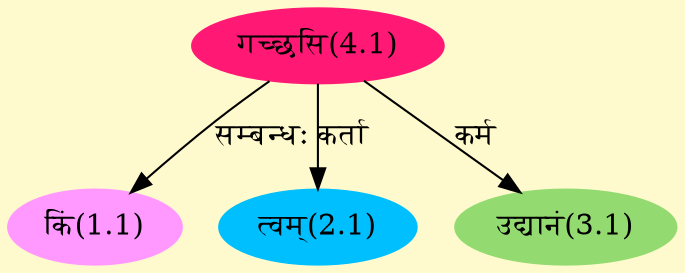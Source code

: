 digraph G{
rankdir=BT;
 compound=true;
 bgcolor="lemonchiffon1";
Node1_1 [style=filled, color="#FF99FF" label = "किं(1.1)"]
Node4_1 [style=filled, color="#FF1975" label = "गच्छसि(4.1)"]
Node2_1 [style=filled, color="#00BFFF" label = "त्वम्(2.1)"]
Node3_1 [style=filled, color="#93DB70" label = "उद्यानं(3.1)"]
/* Start of Relations section */

Node1_1 -> Node4_1 [  label="सम्बन्धः"  dir="back" ]
Node2_1 -> Node4_1 [  label="कर्ता"  dir="back" ]
Node3_1 -> Node4_1 [  label="कर्म"  dir="back" ]
}
